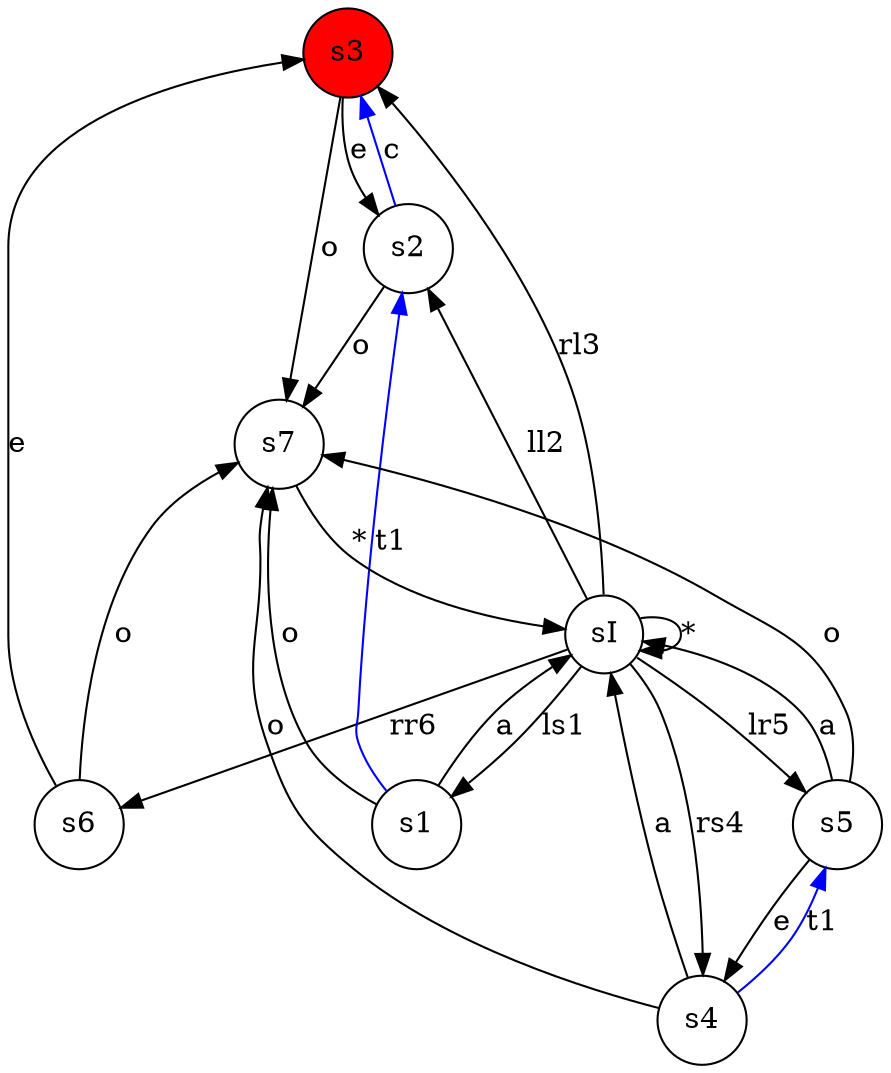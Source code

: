digraph finite_state_machine {
	node [shape=circle]
	s3 [fillcolor=red style=filled]
	sI -> sI [label="*"]
	sI -> s1 [label=ls1]
	sI -> s2 [label=ll2]
	sI -> s3 [label=rl3]
	sI -> s4 [label=rs4]
	sI -> s5 [label=lr5]
	sI -> s6 [label=rr6]
	s1 -> sI [label=a]
	s1 -> s7 [label=o]
	s2 -> s7 [label=o]
	s3 -> s2 [label=e]
	s3 -> s7 [label=o]
	s4 -> sI [label=a]
	s4 -> s7 [label=o]
	s5 -> sI [label=a]
	s5 -> s4 [label=e]
	s5 -> s7 [label=o]
	s6 -> s3 [label=e]
	s6 -> s7 [label=o]
	s7 -> sI [label="*"]
	s1 -> s2 [label=t1 color=blue]
	s2 -> s3 [label=c color=blue]
	s4 -> s5 [label=t1 color=blue]
}
